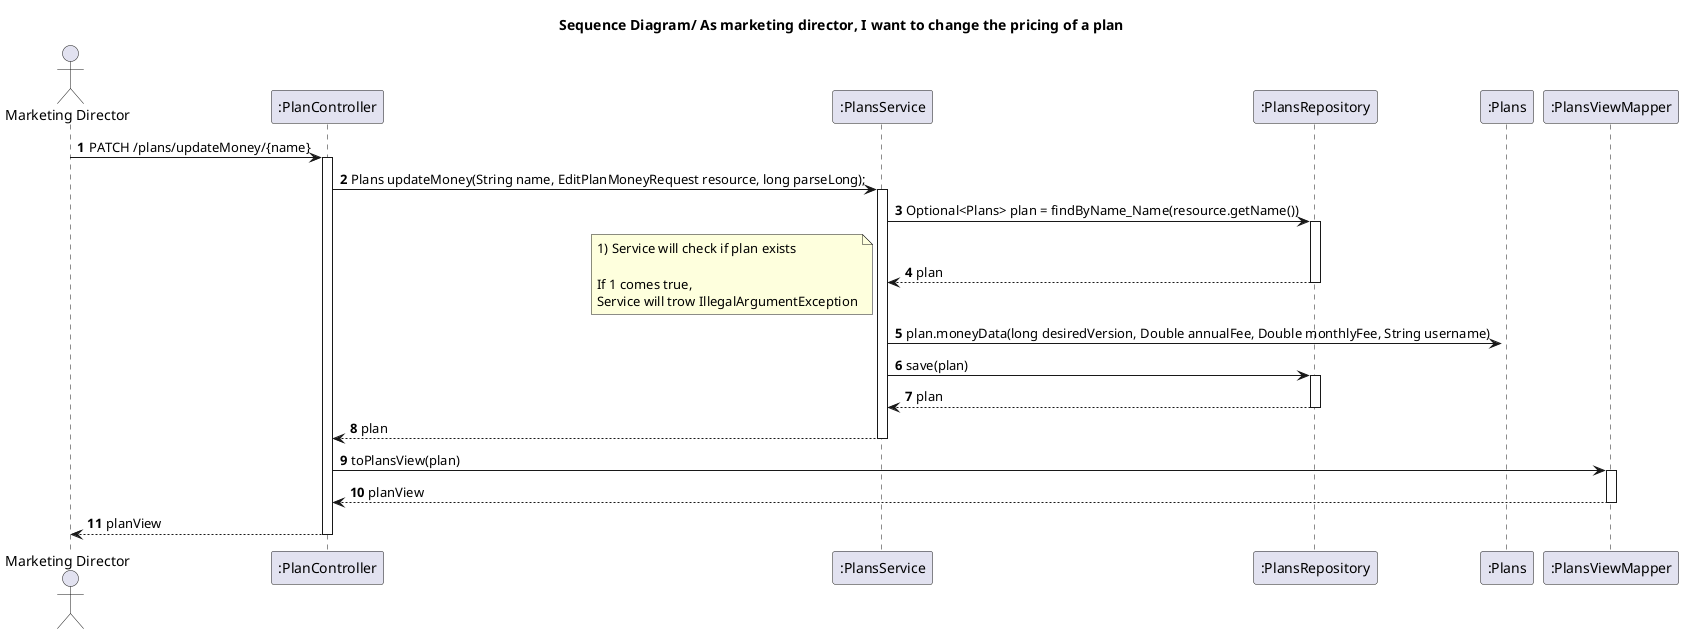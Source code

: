 @startuml
'https://plantuml.com/sequence-diagram
autoactivate on
autonumber
title Sequence Diagram/ As marketing director, I want to change the pricing of a plan

autonumber

actor "Marketing Director" as Ac
participant ":PlanController" as Ctrl
participant ":PlansService" as Serv
participant ":PlansRepository" as Repo
participant ":Plans" as Plan
participant ":PlansViewMapper" as View

Ac -> Ctrl : PATCH /plans/updateMoney/{name}

Ctrl -> Serv :	Plans updateMoney(String name, EditPlanMoneyRequest resource, long parseLong);

Serv -> Repo :Optional<Plans> plan = findByName_Name(resource.getName())
Repo --> Serv : plan
note left
1) Service will check if plan exists

If 1 comes true,
Service will trow IllegalArgumentException
end note
deactivate Plan
Serv -> Plan :plan.moneyData(long desiredVersion, Double annualFee, Double monthlyFee, String username)
Serv -> Repo: save(plan)
Repo --> Serv: plan
Serv --> Ctrl: plan
Ctrl ->View: toPlansView(plan)
View -->Ctrl: planView
Ac <-- Ctrl : planView

@enduml